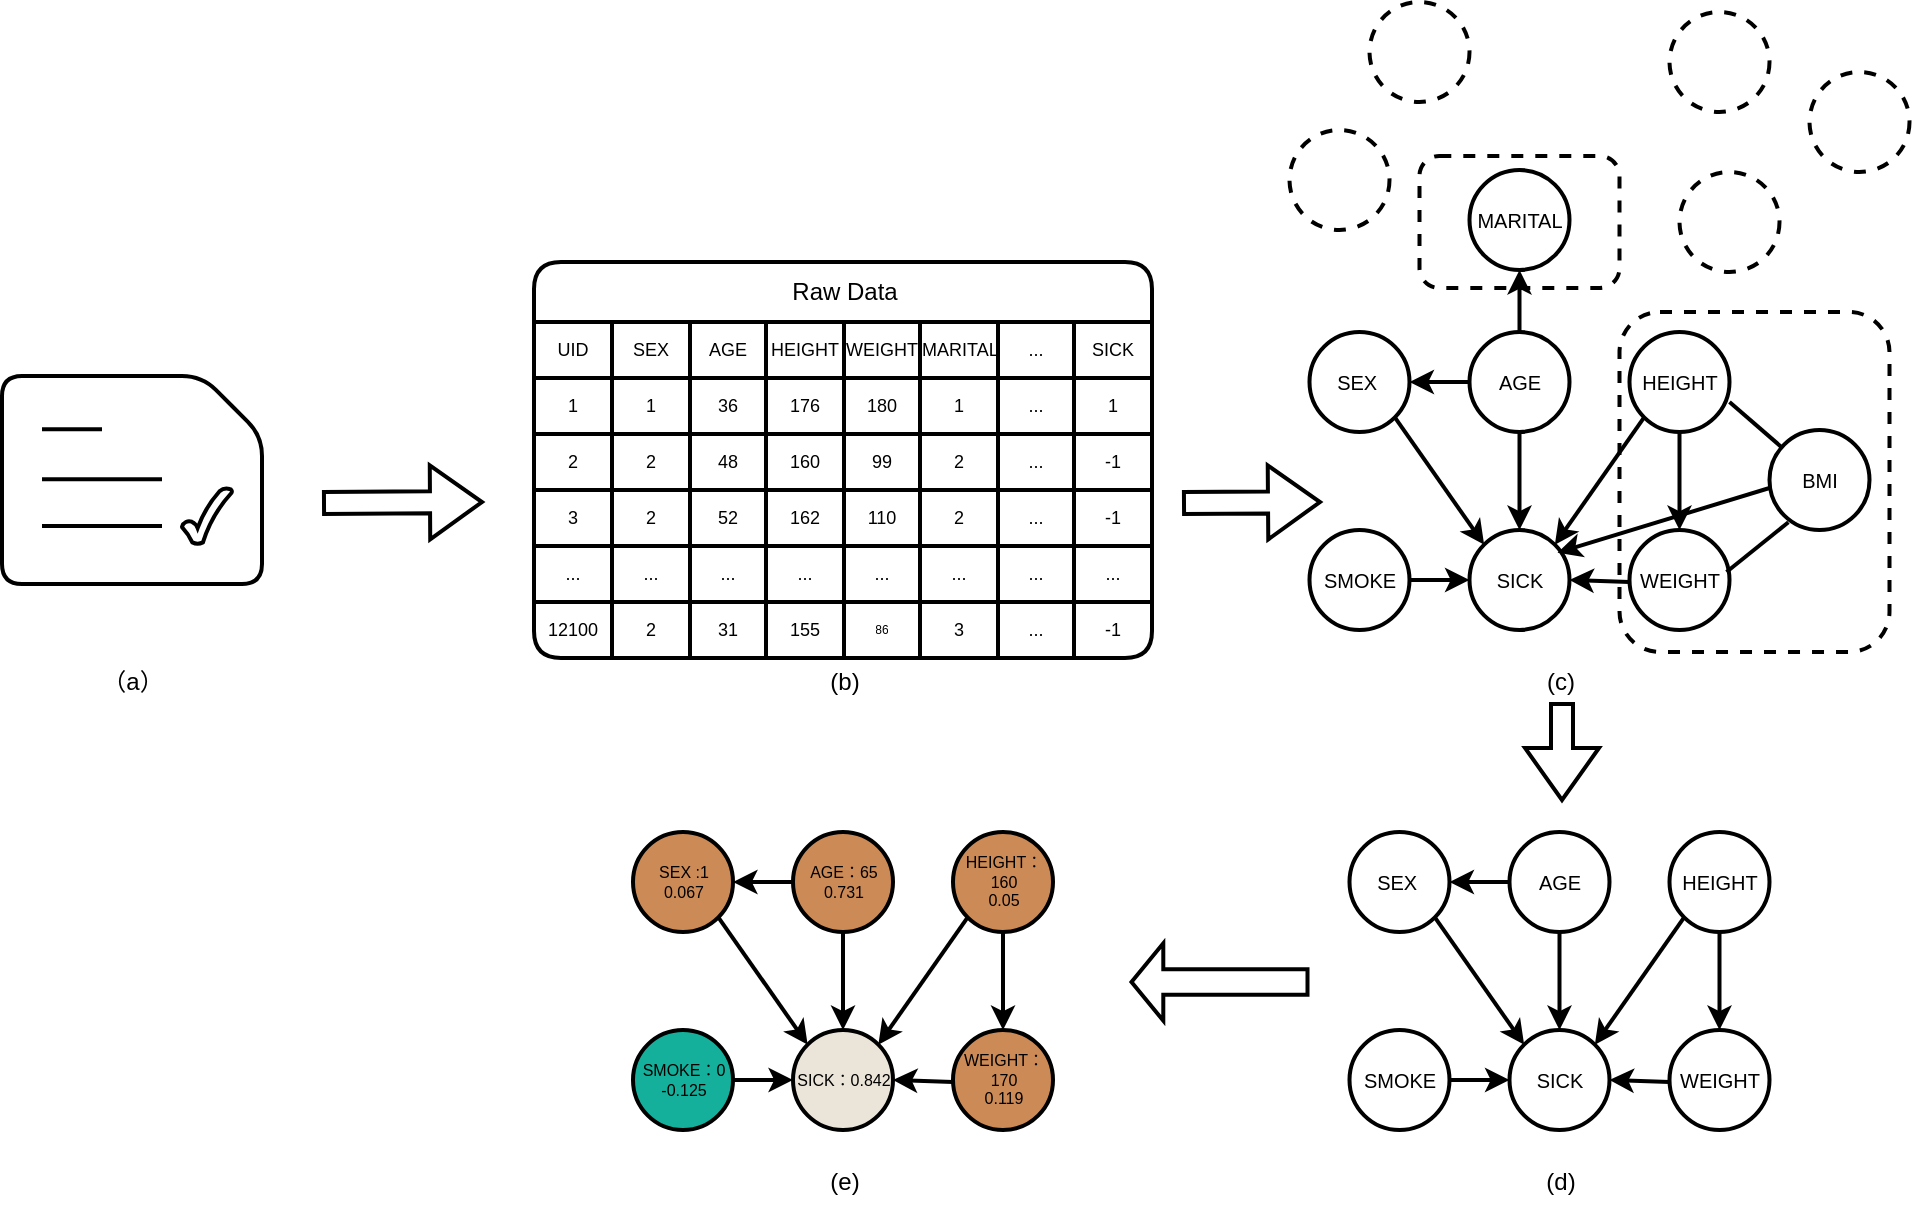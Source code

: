 <mxfile version="20.0.4" type="github">
  <diagram id="8Tmfo4__LxJP5pN_mjPb" name="Page-1">
    <mxGraphModel dx="2224" dy="1812" grid="1" gridSize="10" guides="1" tooltips="1" connect="0" arrows="1" fold="1" page="1" pageScale="1" pageWidth="850" pageHeight="1100" math="0" shadow="0">
      <root>
        <mxCell id="0" />
        <mxCell id="1" parent="0" />
        <mxCell id="lo2OrRyrxvKk0OBogVc3-49" value="" style="rounded=1;whiteSpace=wrap;html=1;shadow=0;dashed=1;fontSize=10;strokeWidth=2;fontStyle=0" vertex="1" parent="1">
          <mxGeometry x="8.75" y="-575" width="135" height="170" as="geometry" />
        </mxCell>
        <mxCell id="lo2OrRyrxvKk0OBogVc3-48" value="" style="rounded=1;whiteSpace=wrap;html=1;shadow=0;dashed=1;fontSize=10;strokeWidth=2;fontStyle=0" vertex="1" parent="1">
          <mxGeometry x="-91.25" y="-653" width="100" height="66" as="geometry" />
        </mxCell>
        <mxCell id="VgGNdjIqza_nGkoxZU1C-379" value="&lt;font style=&quot;font-size: 12px;&quot;&gt;Raw Data&lt;/font&gt;" style="shape=table;startSize=30;container=1;collapsible=0;childLayout=tableLayout;rounded=1;glass=0;fontFamily=Helvetica;fontSize=9;fontColor=default;strokeColor=#000000;fillColor=#ffffff;gradientColor=none;html=1;shadow=0;fixedRows=1;strokeWidth=2;fontStyle=0" parent="1" vertex="1">
          <mxGeometry x="-534" y="-600" width="309" height="198" as="geometry" />
        </mxCell>
        <mxCell id="VgGNdjIqza_nGkoxZU1C-262" value="" style="shape=tableRow;horizontal=0;startSize=0;swimlaneHead=0;swimlaneBody=0;top=0;left=0;bottom=0;right=0;collapsible=0;dropTarget=0;fillColor=none;points=[[0,0.5],[1,0.5]];portConstraint=eastwest;rounded=0;glass=0;fontFamily=Helvetica;fontSize=9;fontColor=default;strokeColor=#c0c0c0;html=1;shadow=1;fontStyle=0" parent="VgGNdjIqza_nGkoxZU1C-379" vertex="1">
          <mxGeometry y="30" width="309" height="28" as="geometry" />
        </mxCell>
        <mxCell id="VgGNdjIqza_nGkoxZU1C-481" value="UID" style="shape=partialRectangle;html=1;whiteSpace=wrap;connectable=0;overflow=hidden;fillColor=none;top=0;left=0;bottom=0;right=0;pointerEvents=1;rounded=0;glass=0;fontFamily=Helvetica;fontSize=9;fontColor=default;startSize=30;strokeColor=#c0c0c0;shadow=1;fontStyle=0" parent="VgGNdjIqza_nGkoxZU1C-262" vertex="1">
          <mxGeometry width="39" height="28" as="geometry">
            <mxRectangle width="39" height="28" as="alternateBounds" />
          </mxGeometry>
        </mxCell>
        <mxCell id="VgGNdjIqza_nGkoxZU1C-263" value="SEX" style="shape=partialRectangle;html=1;whiteSpace=wrap;connectable=0;overflow=hidden;fillColor=none;top=0;left=0;bottom=0;right=0;pointerEvents=1;rounded=0;glass=0;fontFamily=Helvetica;fontSize=9;fontColor=default;startSize=30;strokeColor=#c0c0c0;shadow=1;fontStyle=0" parent="VgGNdjIqza_nGkoxZU1C-262" vertex="1">
          <mxGeometry x="39" width="39" height="28" as="geometry">
            <mxRectangle width="39" height="28" as="alternateBounds" />
          </mxGeometry>
        </mxCell>
        <mxCell id="VgGNdjIqza_nGkoxZU1C-264" value="AGE" style="shape=partialRectangle;html=1;whiteSpace=wrap;connectable=0;overflow=hidden;fillColor=none;top=0;left=0;bottom=0;right=0;pointerEvents=1;rounded=0;glass=0;fontFamily=Helvetica;fontSize=9;fontColor=default;startSize=30;strokeColor=#c0c0c0;shadow=1;fontStyle=0" parent="VgGNdjIqza_nGkoxZU1C-262" vertex="1">
          <mxGeometry x="78" width="38" height="28" as="geometry">
            <mxRectangle width="38" height="28" as="alternateBounds" />
          </mxGeometry>
        </mxCell>
        <mxCell id="VgGNdjIqza_nGkoxZU1C-265" value="HEIGHT" style="shape=partialRectangle;html=1;whiteSpace=wrap;connectable=0;overflow=hidden;fillColor=none;top=0;left=0;bottom=0;right=0;pointerEvents=1;rounded=0;glass=0;fontFamily=Helvetica;fontSize=9;fontColor=default;startSize=30;strokeColor=#c0c0c0;shadow=1;fontStyle=0" parent="VgGNdjIqza_nGkoxZU1C-262" vertex="1">
          <mxGeometry x="116" width="39" height="28" as="geometry">
            <mxRectangle width="39" height="28" as="alternateBounds" />
          </mxGeometry>
        </mxCell>
        <mxCell id="VgGNdjIqza_nGkoxZU1C-266" value="&lt;span style=&quot;font-size: 9px;&quot;&gt;WEIGHT&lt;/span&gt;" style="shape=partialRectangle;html=1;whiteSpace=wrap;connectable=0;overflow=hidden;fillColor=none;top=0;left=0;bottom=0;right=0;pointerEvents=1;rounded=0;glass=0;fontFamily=Helvetica;fontSize=9;fontColor=default;startSize=30;strokeColor=#c0c0c0;shadow=1;fontStyle=0" parent="VgGNdjIqza_nGkoxZU1C-262" vertex="1">
          <mxGeometry x="155" width="38" height="28" as="geometry">
            <mxRectangle width="38" height="28" as="alternateBounds" />
          </mxGeometry>
        </mxCell>
        <mxCell id="VgGNdjIqza_nGkoxZU1C-267" value="MARITAL" style="shape=partialRectangle;html=1;whiteSpace=wrap;connectable=0;overflow=hidden;fillColor=none;top=0;left=0;bottom=0;right=0;pointerEvents=1;rounded=0;glass=0;fontFamily=Helvetica;fontSize=9;fontColor=default;startSize=30;strokeColor=#c0c0c0;shadow=1;fontStyle=0" parent="VgGNdjIqza_nGkoxZU1C-262" vertex="1">
          <mxGeometry x="193" width="39" height="28" as="geometry">
            <mxRectangle width="39" height="28" as="alternateBounds" />
          </mxGeometry>
        </mxCell>
        <mxCell id="VgGNdjIqza_nGkoxZU1C-268" value="..." style="shape=partialRectangle;html=1;whiteSpace=wrap;connectable=0;overflow=hidden;fillColor=none;top=0;left=0;bottom=0;right=0;pointerEvents=1;rounded=0;glass=0;fontFamily=Helvetica;fontSize=9;fontColor=default;startSize=30;strokeColor=#c0c0c0;shadow=1;fontStyle=0" parent="VgGNdjIqza_nGkoxZU1C-262" vertex="1">
          <mxGeometry x="232" width="38" height="28" as="geometry">
            <mxRectangle width="38" height="28" as="alternateBounds" />
          </mxGeometry>
        </mxCell>
        <mxCell id="VgGNdjIqza_nGkoxZU1C-269" value="SICK" style="shape=partialRectangle;html=1;whiteSpace=wrap;connectable=0;overflow=hidden;fillColor=none;top=0;left=0;bottom=0;right=0;pointerEvents=1;rounded=0;glass=0;fontFamily=Helvetica;fontSize=9;fontColor=default;startSize=30;strokeColor=#c0c0c0;shadow=1;fontStyle=0" parent="VgGNdjIqza_nGkoxZU1C-262" vertex="1">
          <mxGeometry x="270" width="39" height="28" as="geometry">
            <mxRectangle width="39" height="28" as="alternateBounds" />
          </mxGeometry>
        </mxCell>
        <mxCell id="VgGNdjIqza_nGkoxZU1C-270" value="" style="shape=tableRow;horizontal=0;startSize=0;swimlaneHead=0;swimlaneBody=0;top=0;left=0;bottom=0;right=0;collapsible=0;dropTarget=0;fillColor=none;points=[[0,0.5],[1,0.5]];portConstraint=eastwest;rounded=0;glass=0;fontFamily=Helvetica;fontSize=9;fontColor=default;strokeColor=#c0c0c0;html=1;shadow=1;fontStyle=0" parent="VgGNdjIqza_nGkoxZU1C-379" vertex="1">
          <mxGeometry y="58" width="309" height="28" as="geometry" />
        </mxCell>
        <mxCell id="VgGNdjIqza_nGkoxZU1C-482" value="1" style="shape=partialRectangle;html=1;whiteSpace=wrap;connectable=0;overflow=hidden;fillColor=none;top=0;left=0;bottom=0;right=0;pointerEvents=1;rounded=0;glass=0;fontFamily=Helvetica;fontSize=9;fontColor=default;startSize=30;strokeColor=#c0c0c0;shadow=1;fontStyle=0" parent="VgGNdjIqza_nGkoxZU1C-270" vertex="1">
          <mxGeometry width="39" height="28" as="geometry">
            <mxRectangle width="39" height="28" as="alternateBounds" />
          </mxGeometry>
        </mxCell>
        <mxCell id="VgGNdjIqza_nGkoxZU1C-271" value="1" style="shape=partialRectangle;html=1;whiteSpace=wrap;connectable=0;overflow=hidden;fillColor=none;top=0;left=0;bottom=0;right=0;pointerEvents=1;rounded=0;glass=0;fontFamily=Helvetica;fontSize=9;fontColor=default;startSize=30;strokeColor=#c0c0c0;shadow=1;fontStyle=0" parent="VgGNdjIqza_nGkoxZU1C-270" vertex="1">
          <mxGeometry x="39" width="39" height="28" as="geometry">
            <mxRectangle width="39" height="28" as="alternateBounds" />
          </mxGeometry>
        </mxCell>
        <mxCell id="VgGNdjIqza_nGkoxZU1C-272" value="36" style="shape=partialRectangle;html=1;whiteSpace=wrap;connectable=0;overflow=hidden;fillColor=none;top=0;left=0;bottom=0;right=0;pointerEvents=1;rounded=0;glass=0;fontFamily=Helvetica;fontSize=9;fontColor=default;startSize=30;strokeColor=#c0c0c0;shadow=1;fontStyle=0" parent="VgGNdjIqza_nGkoxZU1C-270" vertex="1">
          <mxGeometry x="78" width="38" height="28" as="geometry">
            <mxRectangle width="38" height="28" as="alternateBounds" />
          </mxGeometry>
        </mxCell>
        <mxCell id="VgGNdjIqza_nGkoxZU1C-273" value="176" style="shape=partialRectangle;html=1;whiteSpace=wrap;connectable=0;overflow=hidden;fillColor=none;top=0;left=0;bottom=0;right=0;pointerEvents=1;rounded=0;glass=0;fontFamily=Helvetica;fontSize=9;fontColor=default;startSize=30;strokeColor=#c0c0c0;shadow=1;fontStyle=0" parent="VgGNdjIqza_nGkoxZU1C-270" vertex="1">
          <mxGeometry x="116" width="39" height="28" as="geometry">
            <mxRectangle width="39" height="28" as="alternateBounds" />
          </mxGeometry>
        </mxCell>
        <mxCell id="VgGNdjIqza_nGkoxZU1C-274" value="180" style="shape=partialRectangle;html=1;whiteSpace=wrap;connectable=0;overflow=hidden;fillColor=none;top=0;left=0;bottom=0;right=0;pointerEvents=1;rounded=0;glass=0;fontFamily=Helvetica;fontSize=9;fontColor=default;startSize=30;strokeColor=#c0c0c0;shadow=1;fontStyle=0" parent="VgGNdjIqza_nGkoxZU1C-270" vertex="1">
          <mxGeometry x="155" width="38" height="28" as="geometry">
            <mxRectangle width="38" height="28" as="alternateBounds" />
          </mxGeometry>
        </mxCell>
        <mxCell id="VgGNdjIqza_nGkoxZU1C-275" value="1" style="shape=partialRectangle;html=1;whiteSpace=wrap;connectable=0;overflow=hidden;fillColor=none;top=0;left=0;bottom=0;right=0;pointerEvents=1;rounded=0;glass=0;fontFamily=Helvetica;fontSize=9;fontColor=default;startSize=30;strokeColor=#c0c0c0;shadow=1;fontStyle=0" parent="VgGNdjIqza_nGkoxZU1C-270" vertex="1">
          <mxGeometry x="193" width="39" height="28" as="geometry">
            <mxRectangle width="39" height="28" as="alternateBounds" />
          </mxGeometry>
        </mxCell>
        <mxCell id="VgGNdjIqza_nGkoxZU1C-276" value="..." style="shape=partialRectangle;html=1;whiteSpace=wrap;connectable=0;overflow=hidden;fillColor=none;top=0;left=0;bottom=0;right=0;pointerEvents=1;rounded=0;glass=0;fontFamily=Helvetica;fontSize=9;fontColor=default;startSize=30;strokeColor=#c0c0c0;shadow=1;fontStyle=0" parent="VgGNdjIqza_nGkoxZU1C-270" vertex="1">
          <mxGeometry x="232" width="38" height="28" as="geometry">
            <mxRectangle width="38" height="28" as="alternateBounds" />
          </mxGeometry>
        </mxCell>
        <mxCell id="VgGNdjIqza_nGkoxZU1C-277" value="1" style="shape=partialRectangle;html=1;whiteSpace=wrap;connectable=0;overflow=hidden;fillColor=none;top=0;left=0;bottom=0;right=0;pointerEvents=1;rounded=0;glass=0;fontFamily=Helvetica;fontSize=9;fontColor=default;startSize=30;strokeColor=#c0c0c0;shadow=1;fontStyle=0" parent="VgGNdjIqza_nGkoxZU1C-270" vertex="1">
          <mxGeometry x="270" width="39" height="28" as="geometry">
            <mxRectangle width="39" height="28" as="alternateBounds" />
          </mxGeometry>
        </mxCell>
        <mxCell id="VgGNdjIqza_nGkoxZU1C-286" value="" style="shape=tableRow;horizontal=0;startSize=0;swimlaneHead=0;swimlaneBody=0;top=0;left=0;bottom=0;right=0;collapsible=0;dropTarget=0;fillColor=none;points=[[0,0.5],[1,0.5]];portConstraint=eastwest;rounded=0;glass=0;fontFamily=Helvetica;fontSize=9;fontColor=default;strokeColor=#c0c0c0;html=1;shadow=1;fontStyle=0" parent="VgGNdjIqza_nGkoxZU1C-379" vertex="1">
          <mxGeometry y="86" width="309" height="28" as="geometry" />
        </mxCell>
        <mxCell id="VgGNdjIqza_nGkoxZU1C-483" value="2" style="shape=partialRectangle;html=1;whiteSpace=wrap;connectable=0;overflow=hidden;fillColor=none;top=0;left=0;bottom=0;right=0;pointerEvents=1;rounded=0;glass=0;fontFamily=Helvetica;fontSize=9;fontColor=default;startSize=30;strokeColor=#c0c0c0;shadow=1;fontStyle=0" parent="VgGNdjIqza_nGkoxZU1C-286" vertex="1">
          <mxGeometry width="39" height="28" as="geometry">
            <mxRectangle width="39" height="28" as="alternateBounds" />
          </mxGeometry>
        </mxCell>
        <mxCell id="VgGNdjIqza_nGkoxZU1C-287" value="2" style="shape=partialRectangle;html=1;whiteSpace=wrap;connectable=0;overflow=hidden;fillColor=none;top=0;left=0;bottom=0;right=0;pointerEvents=1;rounded=0;glass=0;fontFamily=Helvetica;fontSize=9;fontColor=default;startSize=30;strokeColor=#c0c0c0;shadow=1;fontStyle=0" parent="VgGNdjIqza_nGkoxZU1C-286" vertex="1">
          <mxGeometry x="39" width="39" height="28" as="geometry">
            <mxRectangle width="39" height="28" as="alternateBounds" />
          </mxGeometry>
        </mxCell>
        <mxCell id="VgGNdjIqza_nGkoxZU1C-288" value="48" style="shape=partialRectangle;html=1;whiteSpace=wrap;connectable=0;overflow=hidden;fillColor=none;top=0;left=0;bottom=0;right=0;pointerEvents=1;rounded=0;glass=0;fontFamily=Helvetica;fontSize=9;fontColor=default;startSize=30;strokeColor=#c0c0c0;shadow=1;fontStyle=0" parent="VgGNdjIqza_nGkoxZU1C-286" vertex="1">
          <mxGeometry x="78" width="38" height="28" as="geometry">
            <mxRectangle width="38" height="28" as="alternateBounds" />
          </mxGeometry>
        </mxCell>
        <mxCell id="VgGNdjIqza_nGkoxZU1C-289" value="160" style="shape=partialRectangle;html=1;whiteSpace=wrap;connectable=0;overflow=hidden;fillColor=none;top=0;left=0;bottom=0;right=0;pointerEvents=1;rounded=0;glass=0;fontFamily=Helvetica;fontSize=9;fontColor=default;startSize=30;strokeColor=#c0c0c0;shadow=1;sketch=1;fontStyle=0" parent="VgGNdjIqza_nGkoxZU1C-286" vertex="1">
          <mxGeometry x="116" width="39" height="28" as="geometry">
            <mxRectangle width="39" height="28" as="alternateBounds" />
          </mxGeometry>
        </mxCell>
        <mxCell id="VgGNdjIqza_nGkoxZU1C-290" value="99" style="shape=partialRectangle;html=1;whiteSpace=wrap;connectable=0;overflow=hidden;fillColor=none;top=0;left=0;bottom=0;right=0;pointerEvents=1;rounded=0;glass=0;fontFamily=Helvetica;fontSize=9;fontColor=default;startSize=30;strokeColor=#c0c0c0;shadow=1;fontStyle=0" parent="VgGNdjIqza_nGkoxZU1C-286" vertex="1">
          <mxGeometry x="155" width="38" height="28" as="geometry">
            <mxRectangle width="38" height="28" as="alternateBounds" />
          </mxGeometry>
        </mxCell>
        <mxCell id="VgGNdjIqza_nGkoxZU1C-291" value="2" style="shape=partialRectangle;html=1;whiteSpace=wrap;connectable=0;overflow=hidden;fillColor=none;top=0;left=0;bottom=0;right=0;pointerEvents=1;rounded=0;glass=0;fontFamily=Helvetica;fontSize=9;fontColor=default;startSize=30;strokeColor=#c0c0c0;shadow=1;fontStyle=0" parent="VgGNdjIqza_nGkoxZU1C-286" vertex="1">
          <mxGeometry x="193" width="39" height="28" as="geometry">
            <mxRectangle width="39" height="28" as="alternateBounds" />
          </mxGeometry>
        </mxCell>
        <mxCell id="VgGNdjIqza_nGkoxZU1C-292" value="..." style="shape=partialRectangle;html=1;whiteSpace=wrap;connectable=0;overflow=hidden;fillColor=none;top=0;left=0;bottom=0;right=0;pointerEvents=1;rounded=0;glass=0;fontFamily=Helvetica;fontSize=9;fontColor=default;startSize=30;strokeColor=#c0c0c0;shadow=1;fontStyle=0" parent="VgGNdjIqza_nGkoxZU1C-286" vertex="1">
          <mxGeometry x="232" width="38" height="28" as="geometry">
            <mxRectangle width="38" height="28" as="alternateBounds" />
          </mxGeometry>
        </mxCell>
        <mxCell id="VgGNdjIqza_nGkoxZU1C-293" value="-1" style="shape=partialRectangle;html=1;whiteSpace=wrap;connectable=0;overflow=hidden;fillColor=none;top=0;left=0;bottom=0;right=0;pointerEvents=1;rounded=0;glass=0;fontFamily=Helvetica;fontSize=9;fontColor=default;startSize=30;strokeColor=#c0c0c0;shadow=1;fontStyle=0" parent="VgGNdjIqza_nGkoxZU1C-286" vertex="1">
          <mxGeometry x="270" width="39" height="28" as="geometry">
            <mxRectangle width="39" height="28" as="alternateBounds" />
          </mxGeometry>
        </mxCell>
        <mxCell id="VgGNdjIqza_nGkoxZU1C-420" value="" style="shape=tableRow;horizontal=0;startSize=0;swimlaneHead=0;swimlaneBody=0;top=0;left=0;bottom=0;right=0;collapsible=0;dropTarget=0;fillColor=none;points=[[0,0.5],[1,0.5]];portConstraint=eastwest;rounded=0;glass=0;fontFamily=Helvetica;fontSize=9;fontColor=default;strokeColor=#c0c0c0;html=1;shadow=1;fontStyle=0" parent="VgGNdjIqza_nGkoxZU1C-379" vertex="1">
          <mxGeometry y="114" width="309" height="28" as="geometry" />
        </mxCell>
        <mxCell id="VgGNdjIqza_nGkoxZU1C-484" value="3" style="shape=partialRectangle;html=1;whiteSpace=wrap;connectable=0;overflow=hidden;fillColor=none;top=0;left=0;bottom=0;right=0;pointerEvents=1;rounded=0;glass=0;fontFamily=Helvetica;fontSize=9;fontColor=default;startSize=30;strokeColor=#c0c0c0;shadow=1;fontStyle=0" parent="VgGNdjIqza_nGkoxZU1C-420" vertex="1">
          <mxGeometry width="39" height="28" as="geometry">
            <mxRectangle width="39" height="28" as="alternateBounds" />
          </mxGeometry>
        </mxCell>
        <mxCell id="VgGNdjIqza_nGkoxZU1C-421" value="2" style="shape=partialRectangle;html=1;whiteSpace=wrap;connectable=0;overflow=hidden;fillColor=none;top=0;left=0;bottom=0;right=0;pointerEvents=1;rounded=0;glass=0;fontFamily=Helvetica;fontSize=9;fontColor=default;startSize=30;strokeColor=#c0c0c0;shadow=1;fontStyle=0" parent="VgGNdjIqza_nGkoxZU1C-420" vertex="1">
          <mxGeometry x="39" width="39" height="28" as="geometry">
            <mxRectangle width="39" height="28" as="alternateBounds" />
          </mxGeometry>
        </mxCell>
        <mxCell id="VgGNdjIqza_nGkoxZU1C-422" value="52" style="shape=partialRectangle;html=1;whiteSpace=wrap;connectable=0;overflow=hidden;fillColor=none;top=0;left=0;bottom=0;right=0;pointerEvents=1;rounded=0;glass=0;fontFamily=Helvetica;fontSize=9;fontColor=default;startSize=30;strokeColor=#c0c0c0;shadow=1;fontStyle=0" parent="VgGNdjIqza_nGkoxZU1C-420" vertex="1">
          <mxGeometry x="78" width="38" height="28" as="geometry">
            <mxRectangle width="38" height="28" as="alternateBounds" />
          </mxGeometry>
        </mxCell>
        <mxCell id="VgGNdjIqza_nGkoxZU1C-423" value="162" style="shape=partialRectangle;html=1;whiteSpace=wrap;connectable=0;overflow=hidden;fillColor=none;top=0;left=0;bottom=0;right=0;pointerEvents=1;rounded=0;glass=0;fontFamily=Helvetica;fontSize=9;fontColor=default;startSize=30;strokeColor=#c0c0c0;shadow=1;sketch=1;fontStyle=0" parent="VgGNdjIqza_nGkoxZU1C-420" vertex="1">
          <mxGeometry x="116" width="39" height="28" as="geometry">
            <mxRectangle width="39" height="28" as="alternateBounds" />
          </mxGeometry>
        </mxCell>
        <mxCell id="VgGNdjIqza_nGkoxZU1C-424" value="110" style="shape=partialRectangle;html=1;whiteSpace=wrap;connectable=0;overflow=hidden;fillColor=none;top=0;left=0;bottom=0;right=0;pointerEvents=1;rounded=0;glass=0;fontFamily=Helvetica;fontSize=9;fontColor=default;startSize=30;strokeColor=#c0c0c0;shadow=1;fontStyle=0" parent="VgGNdjIqza_nGkoxZU1C-420" vertex="1">
          <mxGeometry x="155" width="38" height="28" as="geometry">
            <mxRectangle width="38" height="28" as="alternateBounds" />
          </mxGeometry>
        </mxCell>
        <mxCell id="VgGNdjIqza_nGkoxZU1C-425" value="2" style="shape=partialRectangle;html=1;whiteSpace=wrap;connectable=0;overflow=hidden;fillColor=none;top=0;left=0;bottom=0;right=0;pointerEvents=1;rounded=0;glass=0;fontFamily=Helvetica;fontSize=9;fontColor=default;startSize=30;strokeColor=#c0c0c0;shadow=1;fontStyle=0" parent="VgGNdjIqza_nGkoxZU1C-420" vertex="1">
          <mxGeometry x="193" width="39" height="28" as="geometry">
            <mxRectangle width="39" height="28" as="alternateBounds" />
          </mxGeometry>
        </mxCell>
        <mxCell id="VgGNdjIqza_nGkoxZU1C-426" value="..." style="shape=partialRectangle;html=1;whiteSpace=wrap;connectable=0;overflow=hidden;fillColor=none;top=0;left=0;bottom=0;right=0;pointerEvents=1;rounded=0;glass=0;fontFamily=Helvetica;fontSize=9;fontColor=default;startSize=30;strokeColor=#c0c0c0;shadow=1;fontStyle=0" parent="VgGNdjIqza_nGkoxZU1C-420" vertex="1">
          <mxGeometry x="232" width="38" height="28" as="geometry">
            <mxRectangle width="38" height="28" as="alternateBounds" />
          </mxGeometry>
        </mxCell>
        <mxCell id="VgGNdjIqza_nGkoxZU1C-427" value="-1" style="shape=partialRectangle;html=1;whiteSpace=wrap;connectable=0;overflow=hidden;fillColor=none;top=0;left=0;bottom=0;right=0;pointerEvents=1;rounded=0;glass=0;fontFamily=Helvetica;fontSize=9;fontColor=default;startSize=30;strokeColor=#c0c0c0;shadow=1;fontStyle=0" parent="VgGNdjIqza_nGkoxZU1C-420" vertex="1">
          <mxGeometry x="270" width="39" height="28" as="geometry">
            <mxRectangle width="39" height="28" as="alternateBounds" />
          </mxGeometry>
        </mxCell>
        <mxCell id="VgGNdjIqza_nGkoxZU1C-278" value="" style="shape=tableRow;horizontal=0;startSize=0;swimlaneHead=0;swimlaneBody=0;top=0;left=0;bottom=0;right=0;collapsible=0;dropTarget=0;fillColor=none;points=[[0,0.5],[1,0.5]];portConstraint=eastwest;rounded=0;glass=0;fontFamily=Helvetica;fontSize=9;fontColor=default;strokeColor=#c0c0c0;html=1;shadow=1;fontStyle=0" parent="VgGNdjIqza_nGkoxZU1C-379" vertex="1">
          <mxGeometry y="142" width="309" height="28" as="geometry" />
        </mxCell>
        <mxCell id="VgGNdjIqza_nGkoxZU1C-485" value="..." style="shape=partialRectangle;html=1;whiteSpace=wrap;connectable=0;overflow=hidden;fillColor=none;top=0;left=0;bottom=0;right=0;pointerEvents=1;rounded=0;glass=0;fontFamily=Helvetica;fontSize=9;fontColor=default;startSize=30;strokeColor=#c0c0c0;shadow=1;fontStyle=0" parent="VgGNdjIqza_nGkoxZU1C-278" vertex="1">
          <mxGeometry width="39" height="28" as="geometry">
            <mxRectangle width="39" height="28" as="alternateBounds" />
          </mxGeometry>
        </mxCell>
        <mxCell id="VgGNdjIqza_nGkoxZU1C-279" value="..." style="shape=partialRectangle;html=1;whiteSpace=wrap;connectable=0;overflow=hidden;fillColor=none;top=0;left=0;bottom=0;right=0;pointerEvents=1;rounded=0;glass=0;fontFamily=Helvetica;fontSize=9;fontColor=default;startSize=30;strokeColor=#c0c0c0;shadow=1;fontStyle=0" parent="VgGNdjIqza_nGkoxZU1C-278" vertex="1">
          <mxGeometry x="39" width="39" height="28" as="geometry">
            <mxRectangle width="39" height="28" as="alternateBounds" />
          </mxGeometry>
        </mxCell>
        <mxCell id="VgGNdjIqza_nGkoxZU1C-280" value="..." style="shape=partialRectangle;html=1;whiteSpace=wrap;connectable=0;overflow=hidden;fillColor=none;top=0;left=0;bottom=0;right=0;pointerEvents=1;rounded=0;glass=0;fontFamily=Helvetica;fontSize=9;fontColor=default;startSize=30;strokeColor=#c0c0c0;shadow=1;fontStyle=0" parent="VgGNdjIqza_nGkoxZU1C-278" vertex="1">
          <mxGeometry x="78" width="38" height="28" as="geometry">
            <mxRectangle width="38" height="28" as="alternateBounds" />
          </mxGeometry>
        </mxCell>
        <mxCell id="VgGNdjIqza_nGkoxZU1C-281" value="..." style="shape=partialRectangle;html=1;whiteSpace=wrap;connectable=0;overflow=hidden;fillColor=none;top=0;left=0;bottom=0;right=0;pointerEvents=1;rounded=0;glass=0;fontFamily=Helvetica;fontSize=9;fontColor=default;startSize=30;strokeColor=#c0c0c0;shadow=1;fontStyle=0" parent="VgGNdjIqza_nGkoxZU1C-278" vertex="1">
          <mxGeometry x="116" width="39" height="28" as="geometry">
            <mxRectangle width="39" height="28" as="alternateBounds" />
          </mxGeometry>
        </mxCell>
        <mxCell id="VgGNdjIqza_nGkoxZU1C-282" value="..." style="shape=partialRectangle;html=1;whiteSpace=wrap;connectable=0;overflow=hidden;fillColor=none;top=0;left=0;bottom=0;right=0;pointerEvents=1;rounded=0;glass=0;fontFamily=Helvetica;fontSize=9;fontColor=default;startSize=30;strokeColor=#c0c0c0;shadow=1;fontStyle=0" parent="VgGNdjIqza_nGkoxZU1C-278" vertex="1">
          <mxGeometry x="155" width="38" height="28" as="geometry">
            <mxRectangle width="38" height="28" as="alternateBounds" />
          </mxGeometry>
        </mxCell>
        <mxCell id="VgGNdjIqza_nGkoxZU1C-283" value="..." style="shape=partialRectangle;html=1;whiteSpace=wrap;connectable=0;overflow=hidden;fillColor=none;top=0;left=0;bottom=0;right=0;pointerEvents=1;rounded=0;glass=0;fontFamily=Helvetica;fontSize=9;fontColor=default;startSize=30;strokeColor=#c0c0c0;shadow=1;fontStyle=0" parent="VgGNdjIqza_nGkoxZU1C-278" vertex="1">
          <mxGeometry x="193" width="39" height="28" as="geometry">
            <mxRectangle width="39" height="28" as="alternateBounds" />
          </mxGeometry>
        </mxCell>
        <mxCell id="VgGNdjIqza_nGkoxZU1C-284" value="..." style="shape=partialRectangle;html=1;whiteSpace=wrap;connectable=0;overflow=hidden;fillColor=none;top=0;left=0;bottom=0;right=0;pointerEvents=1;rounded=0;glass=0;fontFamily=Helvetica;fontSize=9;fontColor=default;startSize=30;strokeColor=#c0c0c0;shadow=1;fontStyle=0" parent="VgGNdjIqza_nGkoxZU1C-278" vertex="1">
          <mxGeometry x="232" width="38" height="28" as="geometry">
            <mxRectangle width="38" height="28" as="alternateBounds" />
          </mxGeometry>
        </mxCell>
        <mxCell id="VgGNdjIqza_nGkoxZU1C-285" value="..." style="shape=partialRectangle;html=1;whiteSpace=wrap;connectable=0;overflow=hidden;fillColor=none;top=0;left=0;bottom=0;right=0;pointerEvents=1;rounded=0;glass=0;fontFamily=Helvetica;fontSize=9;fontColor=default;startSize=30;strokeColor=#c0c0c0;shadow=1;fontStyle=0" parent="VgGNdjIqza_nGkoxZU1C-278" vertex="1">
          <mxGeometry x="270" width="39" height="28" as="geometry">
            <mxRectangle width="39" height="28" as="alternateBounds" />
          </mxGeometry>
        </mxCell>
        <mxCell id="VgGNdjIqza_nGkoxZU1C-319" style="shape=tableRow;horizontal=0;startSize=0;swimlaneHead=0;swimlaneBody=0;top=0;left=0;bottom=0;right=0;collapsible=0;dropTarget=0;fillColor=none;points=[[0,0.5],[1,0.5]];portConstraint=eastwest;rounded=0;glass=0;fontFamily=Helvetica;fontSize=9;fontColor=default;strokeColor=#c0c0c0;html=1;shadow=1;fontStyle=0" parent="VgGNdjIqza_nGkoxZU1C-379" vertex="1">
          <mxGeometry y="170" width="309" height="28" as="geometry" />
        </mxCell>
        <mxCell id="VgGNdjIqza_nGkoxZU1C-486" value="12100" style="shape=partialRectangle;html=1;whiteSpace=wrap;connectable=0;overflow=hidden;fillColor=none;top=0;left=0;bottom=0;right=0;pointerEvents=1;rounded=0;glass=0;fontFamily=Helvetica;fontSize=9;fontColor=default;startSize=30;strokeColor=#c0c0c0;shadow=1;fontStyle=0" parent="VgGNdjIqza_nGkoxZU1C-319" vertex="1">
          <mxGeometry width="39" height="28" as="geometry">
            <mxRectangle width="39" height="28" as="alternateBounds" />
          </mxGeometry>
        </mxCell>
        <mxCell id="VgGNdjIqza_nGkoxZU1C-320" value="2" style="shape=partialRectangle;html=1;whiteSpace=wrap;connectable=0;overflow=hidden;fillColor=none;top=0;left=0;bottom=0;right=0;pointerEvents=1;rounded=0;glass=0;fontFamily=Helvetica;fontSize=9;fontColor=default;startSize=30;strokeColor=#c0c0c0;shadow=1;fontStyle=0" parent="VgGNdjIqza_nGkoxZU1C-319" vertex="1">
          <mxGeometry x="39" width="39" height="28" as="geometry">
            <mxRectangle width="39" height="28" as="alternateBounds" />
          </mxGeometry>
        </mxCell>
        <mxCell id="VgGNdjIqza_nGkoxZU1C-321" value="31" style="shape=partialRectangle;html=1;whiteSpace=wrap;connectable=0;overflow=hidden;fillColor=none;top=0;left=0;bottom=0;right=0;pointerEvents=1;rounded=0;glass=0;fontFamily=Helvetica;fontSize=9;fontColor=default;startSize=30;strokeColor=#c0c0c0;shadow=1;fontStyle=0" parent="VgGNdjIqza_nGkoxZU1C-319" vertex="1">
          <mxGeometry x="78" width="38" height="28" as="geometry">
            <mxRectangle width="38" height="28" as="alternateBounds" />
          </mxGeometry>
        </mxCell>
        <mxCell id="VgGNdjIqza_nGkoxZU1C-322" value="155" style="shape=partialRectangle;html=1;whiteSpace=wrap;connectable=0;overflow=hidden;fillColor=none;top=0;left=0;bottom=0;right=0;pointerEvents=1;rounded=0;glass=0;fontFamily=Helvetica;fontSize=9;fontColor=default;startSize=30;strokeColor=#c0c0c0;shadow=1;fontStyle=0" parent="VgGNdjIqza_nGkoxZU1C-319" vertex="1">
          <mxGeometry x="116" width="39" height="28" as="geometry">
            <mxRectangle width="39" height="28" as="alternateBounds" />
          </mxGeometry>
        </mxCell>
        <mxCell id="VgGNdjIqza_nGkoxZU1C-323" value="86" style="shape=partialRectangle;html=1;whiteSpace=wrap;connectable=0;overflow=hidden;fillColor=none;top=0;left=0;bottom=0;right=0;pointerEvents=1;rounded=0;glass=0;fontFamily=Helvetica;fontSize=6;fontColor=default;startSize=30;strokeColor=#c0c0c0;shadow=1;fontStyle=0" parent="VgGNdjIqza_nGkoxZU1C-319" vertex="1">
          <mxGeometry x="155" width="38" height="28" as="geometry">
            <mxRectangle width="38" height="28" as="alternateBounds" />
          </mxGeometry>
        </mxCell>
        <mxCell id="VgGNdjIqza_nGkoxZU1C-324" value="3" style="shape=partialRectangle;html=1;whiteSpace=wrap;connectable=0;overflow=hidden;fillColor=none;top=0;left=0;bottom=0;right=0;pointerEvents=1;rounded=0;glass=0;fontFamily=Helvetica;fontSize=9;fontColor=default;startSize=30;strokeColor=#c0c0c0;shadow=1;fontStyle=0" parent="VgGNdjIqza_nGkoxZU1C-319" vertex="1">
          <mxGeometry x="193" width="39" height="28" as="geometry">
            <mxRectangle width="39" height="28" as="alternateBounds" />
          </mxGeometry>
        </mxCell>
        <mxCell id="VgGNdjIqza_nGkoxZU1C-325" value="..." style="shape=partialRectangle;html=1;whiteSpace=wrap;connectable=0;overflow=hidden;fillColor=none;top=0;left=0;bottom=0;right=0;pointerEvents=1;rounded=0;glass=0;fontFamily=Helvetica;fontSize=9;fontColor=default;startSize=30;strokeColor=#c0c0c0;shadow=1;fontStyle=0" parent="VgGNdjIqza_nGkoxZU1C-319" vertex="1">
          <mxGeometry x="232" width="38" height="28" as="geometry">
            <mxRectangle width="38" height="28" as="alternateBounds" />
          </mxGeometry>
        </mxCell>
        <mxCell id="VgGNdjIqza_nGkoxZU1C-326" value="-1" style="shape=partialRectangle;html=1;whiteSpace=wrap;connectable=0;overflow=hidden;fillColor=none;top=0;left=0;bottom=0;right=0;pointerEvents=1;rounded=0;glass=0;fontFamily=Helvetica;fontSize=9;fontColor=default;startSize=30;strokeColor=#c0c0c0;shadow=1;fontStyle=0" parent="VgGNdjIqza_nGkoxZU1C-319" vertex="1">
          <mxGeometry x="270" width="39" height="28" as="geometry">
            <mxRectangle width="39" height="28" as="alternateBounds" />
          </mxGeometry>
        </mxCell>
        <mxCell id="VgGNdjIqza_nGkoxZU1C-488" value="" style="shape=flexArrow;endArrow=classic;html=1;rounded=0;fontFamily=Helvetica;fontSize=9;fontColor=default;startSize=0;endWidth=24;endSize=8;width=10;strokeWidth=2;fontStyle=0" parent="1" edge="1">
          <mxGeometry width="50" height="50" relative="1" as="geometry">
            <mxPoint x="-640" y="-479.5" as="sourcePoint" />
            <mxPoint x="-559" y="-480" as="targetPoint" />
          </mxGeometry>
        </mxCell>
        <mxCell id="VgGNdjIqza_nGkoxZU1C-747" value="&lt;font style=&quot;font-size: 8px;&quot;&gt;SEX :1&lt;br style=&quot;font-size: 8px;&quot;&gt;0.067&lt;/font&gt;" style="ellipse;whiteSpace=wrap;html=1;aspect=fixed;fontFamily=Helvetica;fontSize=8;fontColor=#000000;strokeColor=#000000;fillColor=#cc8a56;strokeWidth=2;fontStyle=0" parent="1" vertex="1">
          <mxGeometry x="-484.5" y="-315" width="50" height="50" as="geometry" />
        </mxCell>
        <mxCell id="VgGNdjIqza_nGkoxZU1C-751" value="&lt;font style=&quot;font-size: 8px;&quot;&gt;AGE：65&lt;br style=&quot;font-size: 8px;&quot;&gt;0.731&lt;/font&gt;" style="ellipse;whiteSpace=wrap;html=1;aspect=fixed;fontFamily=Helvetica;fontSize=8;fontColor=#000000;strokeColor=#000000;fillColor=#cc8a56;strokeWidth=2;fontStyle=0" parent="1" vertex="1">
          <mxGeometry x="-404.5" y="-315" width="50" height="50" as="geometry" />
        </mxCell>
        <mxCell id="VgGNdjIqza_nGkoxZU1C-752" value="&lt;font style=&quot;font-size: 8px;&quot;&gt;HEIGHT：160&lt;br style=&quot;font-size: 8px;&quot;&gt;0.05&lt;/font&gt;" style="ellipse;whiteSpace=wrap;html=1;aspect=fixed;fontFamily=Helvetica;fontSize=8;fontColor=#000000;strokeColor=#000000;fillColor=#cc8a56;strokeWidth=2;fontStyle=0" parent="1" vertex="1">
          <mxGeometry x="-324.5" y="-315" width="50" height="50" as="geometry" />
        </mxCell>
        <mxCell id="VgGNdjIqza_nGkoxZU1C-753" value="&lt;font style=&quot;font-size: 8px;&quot;&gt;SICK：0.842&lt;/font&gt;" style="ellipse;whiteSpace=wrap;html=1;aspect=fixed;fontFamily=Helvetica;fontSize=8;fontColor=#000000;strokeColor=#000000;fillColor=#ebe5d9;strokeWidth=2;fontStyle=0" parent="1" vertex="1">
          <mxGeometry x="-404.5" y="-216" width="50" height="50" as="geometry" />
        </mxCell>
        <mxCell id="VgGNdjIqza_nGkoxZU1C-754" value="&lt;font style=&quot;font-size: 8px;&quot;&gt;WEIGHT：170&lt;br style=&quot;font-size: 8px;&quot;&gt;0.119&lt;/font&gt;" style="ellipse;whiteSpace=wrap;html=1;aspect=fixed;fontFamily=Helvetica;fontSize=8;fontColor=#000000;strokeColor=#000000;fillColor=#cc8a56;strokeWidth=2;fontStyle=0" parent="1" vertex="1">
          <mxGeometry x="-324.5" y="-216" width="50" height="50" as="geometry" />
        </mxCell>
        <mxCell id="VgGNdjIqza_nGkoxZU1C-755" value="&lt;font style=&quot;font-size: 8px;&quot;&gt;SMOKE：0&lt;br style=&quot;font-size: 8px;&quot;&gt;-0.125&lt;/font&gt;" style="ellipse;whiteSpace=wrap;html=1;aspect=fixed;fontFamily=Helvetica;fontSize=8;fontColor=#000000;strokeColor=#000000;fillColor=#14b09b;strokeWidth=2;fontStyle=0" parent="1" vertex="1">
          <mxGeometry x="-484.5" y="-216" width="50" height="50" as="geometry" />
        </mxCell>
        <mxCell id="VgGNdjIqza_nGkoxZU1C-756" value="" style="endArrow=classic;html=1;rounded=0;fontFamily=Helvetica;fontSize=8;fontColor=#000000;entryX=0.5;entryY=0;entryDx=0;entryDy=0;exitX=0.5;exitY=1;exitDx=0;exitDy=0;strokeWidth=2;fontStyle=0" parent="1" source="VgGNdjIqza_nGkoxZU1C-751" target="VgGNdjIqza_nGkoxZU1C-753" edge="1">
          <mxGeometry width="50" height="50" relative="1" as="geometry">
            <mxPoint x="-384.5" y="-265" as="sourcePoint" />
            <mxPoint x="-334.5" y="-315" as="targetPoint" />
          </mxGeometry>
        </mxCell>
        <mxCell id="VgGNdjIqza_nGkoxZU1C-757" value="" style="endArrow=classic;html=1;rounded=0;fontFamily=Helvetica;fontSize=8;fontColor=#000000;entryX=1;entryY=0.5;entryDx=0;entryDy=0;strokeWidth=2;fontStyle=0" parent="1" target="VgGNdjIqza_nGkoxZU1C-747" edge="1">
          <mxGeometry width="50" height="50" relative="1" as="geometry">
            <mxPoint x="-404.5" y="-290" as="sourcePoint" />
            <mxPoint x="-354.5" y="-340" as="targetPoint" />
          </mxGeometry>
        </mxCell>
        <mxCell id="VgGNdjIqza_nGkoxZU1C-758" value="" style="endArrow=classic;html=1;rounded=0;fontFamily=Helvetica;fontSize=8;fontColor=#000000;entryX=1;entryY=0;entryDx=0;entryDy=0;exitX=0;exitY=1;exitDx=0;exitDy=0;strokeWidth=2;fontStyle=0" parent="1" source="VgGNdjIqza_nGkoxZU1C-752" target="VgGNdjIqza_nGkoxZU1C-753" edge="1">
          <mxGeometry width="50" height="50" relative="1" as="geometry">
            <mxPoint x="-369.5" y="-240" as="sourcePoint" />
            <mxPoint x="-319.5" y="-290" as="targetPoint" />
          </mxGeometry>
        </mxCell>
        <mxCell id="VgGNdjIqza_nGkoxZU1C-759" value="" style="endArrow=classic;html=1;rounded=0;fontFamily=Helvetica;fontSize=8;fontColor=#000000;entryX=0.5;entryY=0;entryDx=0;entryDy=0;exitX=0.5;exitY=1;exitDx=0;exitDy=0;strokeWidth=2;fontStyle=0" parent="1" source="VgGNdjIqza_nGkoxZU1C-752" target="VgGNdjIqza_nGkoxZU1C-754" edge="1">
          <mxGeometry width="50" height="50" relative="1" as="geometry">
            <mxPoint x="-304.5" y="-250" as="sourcePoint" />
            <mxPoint x="-254.5" y="-300" as="targetPoint" />
          </mxGeometry>
        </mxCell>
        <mxCell id="VgGNdjIqza_nGkoxZU1C-760" value="" style="endArrow=classic;html=1;rounded=0;fontFamily=Helvetica;fontSize=8;fontColor=#000000;entryX=0;entryY=0.5;entryDx=0;entryDy=0;exitX=1;exitY=0.5;exitDx=0;exitDy=0;strokeWidth=2;fontStyle=0" parent="1" source="VgGNdjIqza_nGkoxZU1C-755" target="VgGNdjIqza_nGkoxZU1C-753" edge="1">
          <mxGeometry width="50" height="50" relative="1" as="geometry">
            <mxPoint x="-434.5" y="-181" as="sourcePoint" />
            <mxPoint x="-384.5" y="-231" as="targetPoint" />
          </mxGeometry>
        </mxCell>
        <mxCell id="VgGNdjIqza_nGkoxZU1C-761" value="" style="endArrow=classic;html=1;rounded=0;fontFamily=Helvetica;fontSize=8;fontColor=#000000;entryX=0;entryY=0;entryDx=0;entryDy=0;exitX=1;exitY=1;exitDx=0;exitDy=0;strokeWidth=2;fontStyle=0" parent="1" source="VgGNdjIqza_nGkoxZU1C-747" target="VgGNdjIqza_nGkoxZU1C-753" edge="1">
          <mxGeometry width="50" height="50" relative="1" as="geometry">
            <mxPoint x="-464.5" y="-260" as="sourcePoint" />
            <mxPoint x="-414.5" y="-310" as="targetPoint" />
          </mxGeometry>
        </mxCell>
        <mxCell id="VgGNdjIqza_nGkoxZU1C-762" value="" style="endArrow=classic;html=1;rounded=0;fontFamily=Helvetica;fontSize=8;fontColor=#000000;entryX=1;entryY=0.5;entryDx=0;entryDy=0;strokeWidth=2;fontStyle=0" parent="1" target="VgGNdjIqza_nGkoxZU1C-753" edge="1">
          <mxGeometry width="50" height="50" relative="1" as="geometry">
            <mxPoint x="-324.5" y="-190" as="sourcePoint" />
            <mxPoint x="-274.5" y="-240" as="targetPoint" />
          </mxGeometry>
        </mxCell>
        <mxCell id="5vdNhDTqxfDxzcNArzGM-1" value="(b)" style="text;html=1;align=center;verticalAlign=middle;resizable=0;points=[];autosize=1;strokeColor=none;fillColor=none;strokeWidth=4;fontSize=12;fontStyle=0" parent="1" vertex="1">
          <mxGeometry x="-399.5" y="-405" width="40" height="30" as="geometry" />
        </mxCell>
        <mxCell id="5vdNhDTqxfDxzcNArzGM-3" value="(c)" style="text;html=1;align=center;verticalAlign=middle;resizable=0;points=[];autosize=1;strokeColor=none;fillColor=none;fontSize=12;strokeWidth=4;fontStyle=0" parent="1" vertex="1">
          <mxGeometry x="-41.25" y="-405" width="40" height="30" as="geometry" />
        </mxCell>
        <mxCell id="5vdNhDTqxfDxzcNArzGM-4" value="(d)" style="text;html=1;align=center;verticalAlign=middle;resizable=0;points=[];autosize=1;strokeColor=none;fillColor=none;fontSize=12;strokeWidth=4;fontStyle=0" parent="1" vertex="1">
          <mxGeometry x="-41.25" y="-155" width="40" height="30" as="geometry" />
        </mxCell>
        <mxCell id="5vdNhDTqxfDxzcNArzGM-5" value="(e)" style="text;html=1;align=center;verticalAlign=middle;resizable=0;points=[];autosize=1;strokeColor=none;fillColor=none;strokeWidth=4;fontSize=12;fontStyle=0" parent="1" vertex="1">
          <mxGeometry x="-399.5" y="-155" width="40" height="30" as="geometry" />
        </mxCell>
        <mxCell id="wTDH9LHfZkuPYAOU6p1M-11" value="（a）" style="text;html=1;align=center;verticalAlign=middle;resizable=0;points=[];autosize=1;strokeColor=none;fillColor=none;strokeWidth=4;fontSize=12;fontStyle=0" parent="1" vertex="1">
          <mxGeometry x="-760" y="-405" width="50" height="30" as="geometry" />
        </mxCell>
        <mxCell id="lo2OrRyrxvKk0OBogVc3-3" value="" style="shape=card;whiteSpace=wrap;html=1;direction=south;fontSize=9;fillColor=#ffffff;strokeColor=#000000;startSize=30;rounded=1;glass=0;gradientColor=none;shadow=0;strokeWidth=2;fontStyle=0" vertex="1" parent="1">
          <mxGeometry x="-800" y="-543" width="130" height="104" as="geometry" />
        </mxCell>
        <mxCell id="lo2OrRyrxvKk0OBogVc3-4" value="" style="endArrow=none;html=1;rounded=0;strokeWidth=2;fontStyle=0" edge="1" parent="1">
          <mxGeometry width="50" height="50" relative="1" as="geometry">
            <mxPoint x="-780" y="-516.42" as="sourcePoint" />
            <mxPoint x="-750" y="-516.42" as="targetPoint" />
          </mxGeometry>
        </mxCell>
        <mxCell id="lo2OrRyrxvKk0OBogVc3-6" value="" style="endArrow=none;html=1;rounded=0;strokeWidth=2;fontStyle=0" edge="1" parent="1">
          <mxGeometry width="50" height="50" relative="1" as="geometry">
            <mxPoint x="-780" y="-468" as="sourcePoint" />
            <mxPoint x="-720" y="-468" as="targetPoint" />
          </mxGeometry>
        </mxCell>
        <mxCell id="lo2OrRyrxvKk0OBogVc3-8" value="" style="verticalLabelPosition=bottom;verticalAlign=top;html=1;shape=mxgraph.basic.tick;strokeWidth=2;fontStyle=0" vertex="1" parent="1">
          <mxGeometry x="-710" y="-487" width="25" height="28" as="geometry" />
        </mxCell>
        <mxCell id="lo2OrRyrxvKk0OBogVc3-9" value="" style="endArrow=none;html=1;rounded=0;strokeWidth=2;fontStyle=0" edge="1" parent="1">
          <mxGeometry width="50" height="50" relative="1" as="geometry">
            <mxPoint x="-780" y="-491.42" as="sourcePoint" />
            <mxPoint x="-720" y="-491.42" as="targetPoint" />
          </mxGeometry>
        </mxCell>
        <mxCell id="lo2OrRyrxvKk0OBogVc3-12" value="&lt;font style=&quot;font-size: 10px;&quot;&gt;SEX&amp;nbsp;&lt;/font&gt;" style="ellipse;whiteSpace=wrap;html=1;aspect=fixed;fontFamily=Helvetica;fontSize=10;strokeWidth=2;fontStyle=0" vertex="1" parent="1">
          <mxGeometry x="-126.25" y="-315" width="50" height="50" as="geometry" />
        </mxCell>
        <mxCell id="lo2OrRyrxvKk0OBogVc3-13" value="&lt;font style=&quot;font-size: 10px;&quot;&gt;AGE&lt;/font&gt;" style="ellipse;whiteSpace=wrap;html=1;aspect=fixed;fontFamily=Helvetica;fontSize=10;strokeWidth=2;fontStyle=0" vertex="1" parent="1">
          <mxGeometry x="-46.25" y="-315" width="50" height="50" as="geometry" />
        </mxCell>
        <mxCell id="lo2OrRyrxvKk0OBogVc3-14" value="&lt;font style=&quot;font-size: 10px;&quot;&gt;HEIGHT&lt;/font&gt;" style="ellipse;whiteSpace=wrap;html=1;aspect=fixed;fontFamily=Helvetica;fontSize=10;strokeWidth=2;fontStyle=0" vertex="1" parent="1">
          <mxGeometry x="33.75" y="-315" width="50" height="50" as="geometry" />
        </mxCell>
        <mxCell id="lo2OrRyrxvKk0OBogVc3-15" value="&lt;font style=&quot;font-size: 10px;&quot;&gt;SICK&lt;/font&gt;" style="ellipse;whiteSpace=wrap;html=1;aspect=fixed;fontFamily=Helvetica;fontSize=10;strokeWidth=2;fontStyle=0" vertex="1" parent="1">
          <mxGeometry x="-46.25" y="-216" width="50" height="50" as="geometry" />
        </mxCell>
        <mxCell id="lo2OrRyrxvKk0OBogVc3-16" value="&lt;font style=&quot;font-size: 10px;&quot;&gt;WEIGHT&lt;/font&gt;" style="ellipse;whiteSpace=wrap;html=1;aspect=fixed;fontFamily=Helvetica;fontSize=10;strokeWidth=2;fontStyle=0" vertex="1" parent="1">
          <mxGeometry x="33.75" y="-216" width="50" height="50" as="geometry" />
        </mxCell>
        <mxCell id="lo2OrRyrxvKk0OBogVc3-17" value="&lt;font style=&quot;font-size: 10px;&quot;&gt;SMOKE&lt;/font&gt;" style="ellipse;whiteSpace=wrap;html=1;aspect=fixed;fontFamily=Helvetica;fontSize=10;strokeWidth=2;fontStyle=0" vertex="1" parent="1">
          <mxGeometry x="-126.25" y="-216" width="50" height="50" as="geometry" />
        </mxCell>
        <mxCell id="lo2OrRyrxvKk0OBogVc3-18" value="" style="endArrow=classic;html=1;rounded=0;fontFamily=Helvetica;fontSize=10;fontColor=#000000;entryX=0.5;entryY=0;entryDx=0;entryDy=0;exitX=0.5;exitY=1;exitDx=0;exitDy=0;strokeWidth=2;fontStyle=0" edge="1" parent="1" source="lo2OrRyrxvKk0OBogVc3-13" target="lo2OrRyrxvKk0OBogVc3-15">
          <mxGeometry width="50" height="50" relative="1" as="geometry">
            <mxPoint x="-26.25" y="-265" as="sourcePoint" />
            <mxPoint x="23.75" y="-315" as="targetPoint" />
          </mxGeometry>
        </mxCell>
        <mxCell id="lo2OrRyrxvKk0OBogVc3-19" value="" style="endArrow=classic;html=1;rounded=0;fontFamily=Helvetica;fontSize=10;fontColor=#000000;entryX=1;entryY=0.5;entryDx=0;entryDy=0;strokeWidth=2;fontStyle=0" edge="1" parent="1" target="lo2OrRyrxvKk0OBogVc3-12">
          <mxGeometry width="50" height="50" relative="1" as="geometry">
            <mxPoint x="-46.25" y="-290" as="sourcePoint" />
            <mxPoint x="3.75" y="-340" as="targetPoint" />
          </mxGeometry>
        </mxCell>
        <mxCell id="lo2OrRyrxvKk0OBogVc3-20" value="" style="endArrow=classic;html=1;rounded=0;fontFamily=Helvetica;fontSize=10;fontColor=#000000;entryX=1;entryY=0;entryDx=0;entryDy=0;exitX=0;exitY=1;exitDx=0;exitDy=0;strokeWidth=2;fontStyle=0" edge="1" parent="1" source="lo2OrRyrxvKk0OBogVc3-14" target="lo2OrRyrxvKk0OBogVc3-15">
          <mxGeometry width="50" height="50" relative="1" as="geometry">
            <mxPoint x="-11.25" y="-240" as="sourcePoint" />
            <mxPoint x="38.75" y="-290" as="targetPoint" />
          </mxGeometry>
        </mxCell>
        <mxCell id="lo2OrRyrxvKk0OBogVc3-21" value="" style="endArrow=classic;html=1;rounded=0;fontFamily=Helvetica;fontSize=10;fontColor=#000000;entryX=0.5;entryY=0;entryDx=0;entryDy=0;exitX=0.5;exitY=1;exitDx=0;exitDy=0;strokeWidth=2;fontStyle=0" edge="1" parent="1" source="lo2OrRyrxvKk0OBogVc3-14" target="lo2OrRyrxvKk0OBogVc3-16">
          <mxGeometry width="50" height="50" relative="1" as="geometry">
            <mxPoint x="53.75" y="-250" as="sourcePoint" />
            <mxPoint x="103.75" y="-300" as="targetPoint" />
          </mxGeometry>
        </mxCell>
        <mxCell id="lo2OrRyrxvKk0OBogVc3-22" value="" style="endArrow=classic;html=1;rounded=0;fontFamily=Helvetica;fontSize=10;fontColor=#000000;entryX=0;entryY=0.5;entryDx=0;entryDy=0;exitX=1;exitY=0.5;exitDx=0;exitDy=0;strokeWidth=2;fontStyle=0" edge="1" parent="1" source="lo2OrRyrxvKk0OBogVc3-17" target="lo2OrRyrxvKk0OBogVc3-15">
          <mxGeometry width="50" height="50" relative="1" as="geometry">
            <mxPoint x="-76.25" y="-181" as="sourcePoint" />
            <mxPoint x="-26.25" y="-231" as="targetPoint" />
          </mxGeometry>
        </mxCell>
        <mxCell id="lo2OrRyrxvKk0OBogVc3-23" value="" style="endArrow=classic;html=1;rounded=0;fontFamily=Helvetica;fontSize=10;fontColor=#000000;entryX=0;entryY=0;entryDx=0;entryDy=0;exitX=1;exitY=1;exitDx=0;exitDy=0;strokeWidth=2;fontStyle=0" edge="1" parent="1" source="lo2OrRyrxvKk0OBogVc3-12" target="lo2OrRyrxvKk0OBogVc3-15">
          <mxGeometry width="50" height="50" relative="1" as="geometry">
            <mxPoint x="-106.25" y="-260" as="sourcePoint" />
            <mxPoint x="-56.25" y="-310" as="targetPoint" />
          </mxGeometry>
        </mxCell>
        <mxCell id="lo2OrRyrxvKk0OBogVc3-24" value="" style="endArrow=classic;html=1;rounded=0;fontFamily=Helvetica;fontSize=10;fontColor=#000000;entryX=1;entryY=0.5;entryDx=0;entryDy=0;strokeWidth=2;fontStyle=0" edge="1" parent="1" target="lo2OrRyrxvKk0OBogVc3-15">
          <mxGeometry width="50" height="50" relative="1" as="geometry">
            <mxPoint x="33.75" y="-190" as="sourcePoint" />
            <mxPoint x="83.75" y="-240" as="targetPoint" />
          </mxGeometry>
        </mxCell>
        <mxCell id="lo2OrRyrxvKk0OBogVc3-25" value="&lt;font style=&quot;font-size: 10px;&quot;&gt;SEX&amp;nbsp;&lt;/font&gt;" style="ellipse;whiteSpace=wrap;html=1;aspect=fixed;fontFamily=Helvetica;fontSize=10;strokeWidth=2;fontStyle=0" vertex="1" parent="1">
          <mxGeometry x="-146.25" y="-565" width="50" height="50" as="geometry" />
        </mxCell>
        <mxCell id="lo2OrRyrxvKk0OBogVc3-26" value="&lt;font style=&quot;font-size: 10px;&quot;&gt;AGE&lt;/font&gt;" style="ellipse;whiteSpace=wrap;html=1;aspect=fixed;fontFamily=Helvetica;fontSize=10;strokeWidth=2;fontStyle=0" vertex="1" parent="1">
          <mxGeometry x="-66.25" y="-565" width="50" height="50" as="geometry" />
        </mxCell>
        <mxCell id="lo2OrRyrxvKk0OBogVc3-27" value="&lt;font style=&quot;font-size: 10px;&quot;&gt;HEIGHT&lt;/font&gt;" style="ellipse;whiteSpace=wrap;html=1;aspect=fixed;fontFamily=Helvetica;fontSize=10;strokeWidth=2;fontStyle=0" vertex="1" parent="1">
          <mxGeometry x="13.75" y="-565" width="50" height="50" as="geometry" />
        </mxCell>
        <mxCell id="lo2OrRyrxvKk0OBogVc3-28" value="&lt;font style=&quot;font-size: 10px;&quot;&gt;SICK&lt;/font&gt;" style="ellipse;whiteSpace=wrap;html=1;aspect=fixed;fontFamily=Helvetica;fontSize=10;strokeWidth=2;fontStyle=0" vertex="1" parent="1">
          <mxGeometry x="-66.25" y="-466" width="50" height="50" as="geometry" />
        </mxCell>
        <mxCell id="lo2OrRyrxvKk0OBogVc3-29" value="&lt;font style=&quot;font-size: 10px;&quot;&gt;WEIGHT&lt;/font&gt;" style="ellipse;whiteSpace=wrap;html=1;aspect=fixed;fontFamily=Helvetica;fontSize=10;strokeWidth=2;fontStyle=0" vertex="1" parent="1">
          <mxGeometry x="13.75" y="-466" width="50" height="50" as="geometry" />
        </mxCell>
        <mxCell id="lo2OrRyrxvKk0OBogVc3-30" value="&lt;font style=&quot;font-size: 10px;&quot;&gt;SMOKE&lt;/font&gt;" style="ellipse;whiteSpace=wrap;html=1;aspect=fixed;fontFamily=Helvetica;fontSize=10;strokeWidth=2;fontStyle=0" vertex="1" parent="1">
          <mxGeometry x="-146.25" y="-466" width="50" height="50" as="geometry" />
        </mxCell>
        <mxCell id="lo2OrRyrxvKk0OBogVc3-31" value="" style="endArrow=classic;html=1;rounded=0;fontFamily=Helvetica;fontSize=10;fontColor=default;entryX=0.5;entryY=0;entryDx=0;entryDy=0;exitX=0.5;exitY=1;exitDx=0;exitDy=0;fillColor=default;strokeWidth=2;fontStyle=0" edge="1" parent="1" source="lo2OrRyrxvKk0OBogVc3-26" target="lo2OrRyrxvKk0OBogVc3-28">
          <mxGeometry width="50" height="50" relative="1" as="geometry">
            <mxPoint x="-46.25" y="-515" as="sourcePoint" />
            <mxPoint x="3.75" y="-565" as="targetPoint" />
          </mxGeometry>
        </mxCell>
        <mxCell id="lo2OrRyrxvKk0OBogVc3-32" value="" style="endArrow=classic;html=1;rounded=0;fontFamily=Helvetica;fontSize=10;fontColor=default;entryX=1;entryY=0.5;entryDx=0;entryDy=0;fillColor=default;strokeWidth=2;fontStyle=0" edge="1" parent="1" target="lo2OrRyrxvKk0OBogVc3-25">
          <mxGeometry width="50" height="50" relative="1" as="geometry">
            <mxPoint x="-66.25" y="-540" as="sourcePoint" />
            <mxPoint x="-16.25" y="-590" as="targetPoint" />
          </mxGeometry>
        </mxCell>
        <mxCell id="lo2OrRyrxvKk0OBogVc3-33" value="" style="endArrow=classic;html=1;rounded=0;fontFamily=Helvetica;fontSize=10;fontColor=default;entryX=1;entryY=0;entryDx=0;entryDy=0;exitX=0;exitY=1;exitDx=0;exitDy=0;fillColor=default;strokeWidth=2;fontStyle=0" edge="1" parent="1" source="lo2OrRyrxvKk0OBogVc3-27" target="lo2OrRyrxvKk0OBogVc3-28">
          <mxGeometry width="50" height="50" relative="1" as="geometry">
            <mxPoint x="-31.25" y="-490" as="sourcePoint" />
            <mxPoint x="18.75" y="-540" as="targetPoint" />
          </mxGeometry>
        </mxCell>
        <mxCell id="lo2OrRyrxvKk0OBogVc3-34" value="" style="endArrow=classic;html=1;rounded=0;fontFamily=Helvetica;fontSize=10;fontColor=#000000;entryX=0.5;entryY=0;entryDx=0;entryDy=0;exitX=0.5;exitY=1;exitDx=0;exitDy=0;strokeWidth=2;fontStyle=0" edge="1" parent="1" source="lo2OrRyrxvKk0OBogVc3-27" target="lo2OrRyrxvKk0OBogVc3-29">
          <mxGeometry width="50" height="50" relative="1" as="geometry">
            <mxPoint x="33.75" y="-500" as="sourcePoint" />
            <mxPoint x="83.75" y="-550" as="targetPoint" />
          </mxGeometry>
        </mxCell>
        <mxCell id="lo2OrRyrxvKk0OBogVc3-35" value="" style="endArrow=classic;html=1;rounded=0;fontFamily=Helvetica;fontSize=10;fontColor=default;entryX=0;entryY=0.5;entryDx=0;entryDy=0;exitX=1;exitY=0.5;exitDx=0;exitDy=0;fillColor=default;strokeWidth=2;fontStyle=0" edge="1" parent="1" source="lo2OrRyrxvKk0OBogVc3-30" target="lo2OrRyrxvKk0OBogVc3-28">
          <mxGeometry width="50" height="50" relative="1" as="geometry">
            <mxPoint x="-96.25" y="-431" as="sourcePoint" />
            <mxPoint x="-46.25" y="-481" as="targetPoint" />
          </mxGeometry>
        </mxCell>
        <mxCell id="lo2OrRyrxvKk0OBogVc3-36" value="" style="endArrow=classic;html=1;rounded=0;fontFamily=Helvetica;fontSize=10;fontColor=default;entryX=0;entryY=0;entryDx=0;entryDy=0;exitX=1;exitY=1;exitDx=0;exitDy=0;fillColor=default;strokeWidth=2;fontStyle=0" edge="1" parent="1" source="lo2OrRyrxvKk0OBogVc3-25" target="lo2OrRyrxvKk0OBogVc3-28">
          <mxGeometry width="50" height="50" relative="1" as="geometry">
            <mxPoint x="-126.25" y="-510" as="sourcePoint" />
            <mxPoint x="-76.25" y="-560" as="targetPoint" />
          </mxGeometry>
        </mxCell>
        <mxCell id="lo2OrRyrxvKk0OBogVc3-37" value="" style="endArrow=classic;html=1;rounded=0;fontFamily=Helvetica;fontSize=10;fontColor=default;entryX=1;entryY=0.5;entryDx=0;entryDy=0;fillColor=default;strokeWidth=2;fontStyle=0" edge="1" parent="1" target="lo2OrRyrxvKk0OBogVc3-28">
          <mxGeometry width="50" height="50" relative="1" as="geometry">
            <mxPoint x="13.75" y="-440" as="sourcePoint" />
            <mxPoint x="63.75" y="-490" as="targetPoint" />
          </mxGeometry>
        </mxCell>
        <mxCell id="lo2OrRyrxvKk0OBogVc3-39" value="&lt;font style=&quot;font-size: 10px;&quot;&gt;BMI&lt;/font&gt;" style="ellipse;whiteSpace=wrap;html=1;aspect=fixed;fontFamily=Helvetica;fontSize=10;strokeWidth=2;fontStyle=0" vertex="1" parent="1">
          <mxGeometry x="83.75" y="-516" width="50" height="50" as="geometry" />
        </mxCell>
        <mxCell id="lo2OrRyrxvKk0OBogVc3-40" value="&lt;font style=&quot;font-size: 10px;&quot;&gt;MARITAL&lt;/font&gt;" style="ellipse;whiteSpace=wrap;html=1;aspect=fixed;fontFamily=Helvetica;fontSize=10;strokeWidth=2;fontStyle=0" vertex="1" parent="1">
          <mxGeometry x="-66.25" y="-646" width="50" height="50" as="geometry" />
        </mxCell>
        <mxCell id="lo2OrRyrxvKk0OBogVc3-42" value="" style="ellipse;whiteSpace=wrap;html=1;aspect=fixed;fontFamily=Helvetica;fontSize=10;dashed=1;shadow=0;strokeWidth=2;fontStyle=0" vertex="1" parent="1">
          <mxGeometry x="38.75" y="-645" width="50" height="50" as="geometry" />
        </mxCell>
        <mxCell id="lo2OrRyrxvKk0OBogVc3-43" value="" style="ellipse;whiteSpace=wrap;html=1;aspect=fixed;fontFamily=Helvetica;fontSize=10;dashed=1;shadow=0;strokeWidth=2;fontStyle=0" vertex="1" parent="1">
          <mxGeometry x="103.75" y="-695" width="50" height="50" as="geometry" />
        </mxCell>
        <mxCell id="lo2OrRyrxvKk0OBogVc3-44" value="" style="ellipse;whiteSpace=wrap;html=1;aspect=fixed;fontFamily=Helvetica;fontSize=10;dashed=1;shadow=0;strokeWidth=2;fontStyle=0" vertex="1" parent="1">
          <mxGeometry x="33.75" y="-725" width="50" height="50" as="geometry" />
        </mxCell>
        <mxCell id="lo2OrRyrxvKk0OBogVc3-45" value="" style="ellipse;whiteSpace=wrap;html=1;aspect=fixed;fontFamily=Helvetica;fontSize=10;dashed=1;strokeWidth=2;fontStyle=0" vertex="1" parent="1">
          <mxGeometry x="-116.25" y="-730" width="50" height="50" as="geometry" />
        </mxCell>
        <mxCell id="lo2OrRyrxvKk0OBogVc3-46" value="" style="ellipse;whiteSpace=wrap;html=1;aspect=fixed;fontFamily=Helvetica;fontSize=10;dashed=1;shadow=0;strokeWidth=2;fontStyle=0" vertex="1" parent="1">
          <mxGeometry x="-156.25" y="-666" width="50" height="50" as="geometry" />
        </mxCell>
        <mxCell id="lo2OrRyrxvKk0OBogVc3-51" value="" style="endArrow=classic;html=1;rounded=0;fontSize=10;fontColor=#000000;strokeWidth=2;entryX=0.88;entryY=0.227;entryDx=0;entryDy=0;entryPerimeter=0;fontStyle=0" edge="1" parent="1" target="lo2OrRyrxvKk0OBogVc3-28">
          <mxGeometry width="50" height="50" relative="1" as="geometry">
            <mxPoint x="83.75" y="-487" as="sourcePoint" />
            <mxPoint x="133.75" y="-537" as="targetPoint" />
          </mxGeometry>
        </mxCell>
        <mxCell id="lo2OrRyrxvKk0OBogVc3-53" value="" style="endArrow=classic;html=1;rounded=0;fontSize=10;fontColor=#000000;strokeWidth=2;fontStyle=0" edge="1" parent="1" source="lo2OrRyrxvKk0OBogVc3-26">
          <mxGeometry width="50" height="50" relative="1" as="geometry">
            <mxPoint x="-91.25" y="-546" as="sourcePoint" />
            <mxPoint x="-41.25" y="-596" as="targetPoint" />
          </mxGeometry>
        </mxCell>
        <mxCell id="lo2OrRyrxvKk0OBogVc3-56" value="" style="shape=flexArrow;endArrow=classic;html=1;rounded=0;fontFamily=Helvetica;fontSize=9;fontColor=default;startSize=0;endWidth=24;endSize=8;width=10;strokeWidth=2;fontStyle=0" edge="1" parent="1">
          <mxGeometry width="50" height="50" relative="1" as="geometry">
            <mxPoint x="-210" y="-479.5" as="sourcePoint" />
            <mxPoint x="-140" y="-480" as="targetPoint" />
          </mxGeometry>
        </mxCell>
        <mxCell id="lo2OrRyrxvKk0OBogVc3-57" value="" style="shape=flexArrow;endArrow=classic;html=1;rounded=0;fontFamily=Helvetica;fontSize=9;fontColor=default;startSize=0;endWidth=24;endSize=8;width=10;strokeWidth=2;fontStyle=0" edge="1" parent="1">
          <mxGeometry width="50" height="50" relative="1" as="geometry">
            <mxPoint x="-20" y="-380" as="sourcePoint" />
            <mxPoint x="-20" y="-330" as="targetPoint" />
          </mxGeometry>
        </mxCell>
        <mxCell id="lo2OrRyrxvKk0OBogVc3-59" value="" style="shape=flexArrow;endArrow=classic;html=1;rounded=0;fontFamily=Helvetica;fontSize=9;fontColor=default;startSize=0;endWidth=24;endSize=4.633;width=11.667;strokeWidth=2;fontStyle=0" edge="1" parent="1">
          <mxGeometry width="50" height="50" relative="1" as="geometry">
            <mxPoint x="-146.25" y="-240" as="sourcePoint" />
            <mxPoint x="-236.25" y="-240" as="targetPoint" />
          </mxGeometry>
        </mxCell>
        <mxCell id="lo2OrRyrxvKk0OBogVc3-61" value="" style="endArrow=none;html=1;rounded=0;fontSize=8;fontColor=#000000;strokeWidth=2;fontStyle=0" edge="1" parent="1" target="lo2OrRyrxvKk0OBogVc3-39">
          <mxGeometry width="50" height="50" relative="1" as="geometry">
            <mxPoint x="63.75" y="-530" as="sourcePoint" />
            <mxPoint x="113.75" y="-580" as="targetPoint" />
          </mxGeometry>
        </mxCell>
        <mxCell id="lo2OrRyrxvKk0OBogVc3-63" value="" style="endArrow=none;html=1;rounded=0;fontSize=8;fontColor=#000000;strokeWidth=2;exitX=0.97;exitY=0.42;exitDx=0;exitDy=0;exitPerimeter=0;entryX=0.189;entryY=0.922;entryDx=0;entryDy=0;entryPerimeter=0;fontStyle=0" edge="1" parent="1" source="lo2OrRyrxvKk0OBogVc3-29" target="lo2OrRyrxvKk0OBogVc3-39">
          <mxGeometry width="50" height="50" relative="1" as="geometry">
            <mxPoint x="53.75" y="-416" as="sourcePoint" />
            <mxPoint x="103.75" y="-466" as="targetPoint" />
          </mxGeometry>
        </mxCell>
      </root>
    </mxGraphModel>
  </diagram>
</mxfile>
